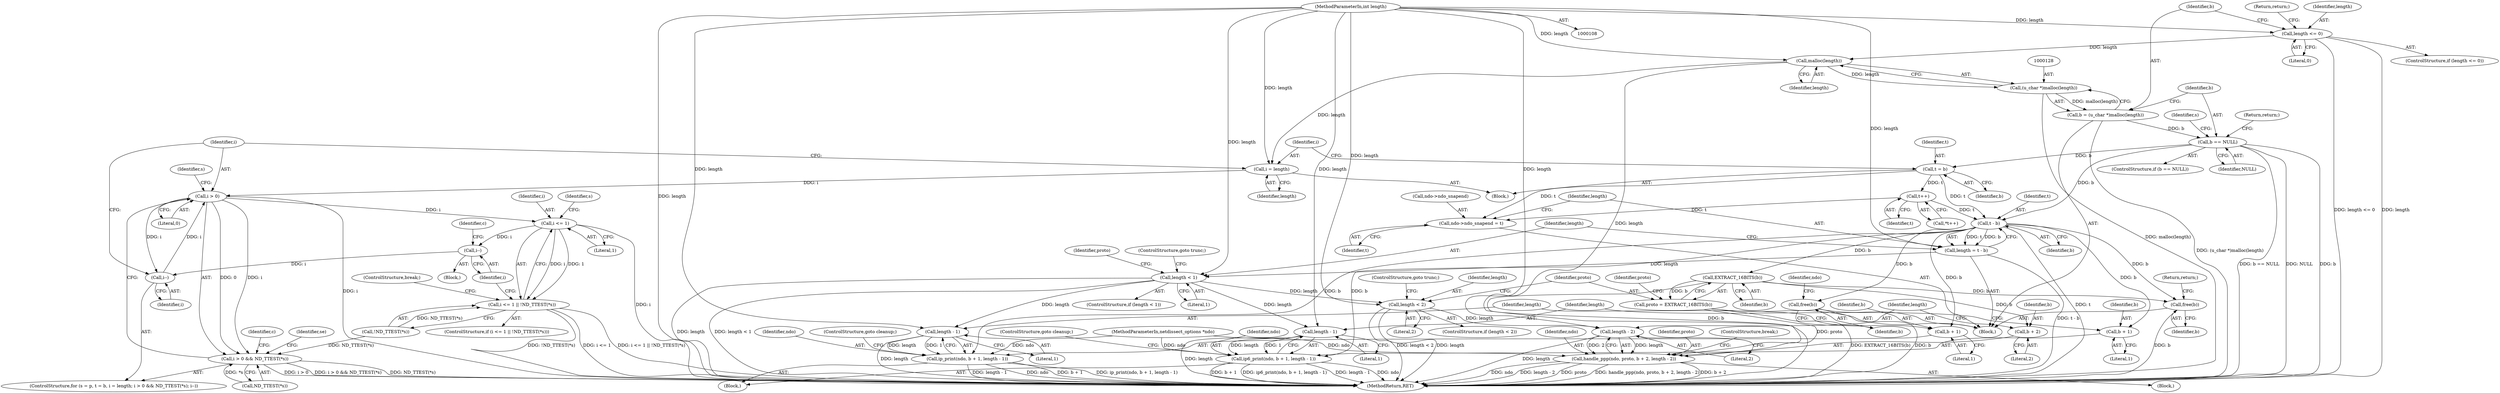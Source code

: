 digraph "0_tcpdump_0f95d441e4b5d7512cc5c326c8668a120e048eda@API" {
"1000129" [label="(Call,malloc(length))"];
"1000121" [label="(Call,length <= 0)"];
"1000111" [label="(MethodParameterIn,int length)"];
"1000127" [label="(Call,(u_char *)malloc(length))"];
"1000125" [label="(Call,b = (u_char *)malloc(length))"];
"1000132" [label="(Call,b == NULL)"];
"1000142" [label="(Call,t = b)"];
"1000189" [label="(Call,t++)"];
"1000197" [label="(Call,ndo->ndo_snapend = t)"];
"1000204" [label="(Call,t - b)"];
"1000202" [label="(Call,length = t - b)"];
"1000208" [label="(Call,length < 1)"];
"1000225" [label="(Call,length - 1)"];
"1000220" [label="(Call,ip_print(ndo, b + 1, length - 1))"];
"1000235" [label="(Call,length - 1)"];
"1000230" [label="(Call,ip6_print(ndo, b + 1, length - 1))"];
"1000242" [label="(Call,length < 2)"];
"1000281" [label="(Call,length - 2)"];
"1000275" [label="(Call,handle_ppp(ndo, proto, b + 2, length - 2))"];
"1000222" [label="(Call,b + 1)"];
"1000232" [label="(Call,b + 1)"];
"1000248" [label="(Call,EXTRACT_16BITS(b))"];
"1000246" [label="(Call,proto = EXTRACT_16BITS(b))"];
"1000278" [label="(Call,b + 2)"];
"1000291" [label="(Call,free(b))"];
"1000300" [label="(Call,free(b))"];
"1000145" [label="(Call,i = length)"];
"1000149" [label="(Call,i > 0)"];
"1000148" [label="(Call,i > 0 && ND_TTEST(*s))"];
"1000155" [label="(Call,i--)"];
"1000170" [label="(Call,i <= 1)"];
"1000169" [label="(Call,i <= 1 || !ND_TTEST(*s))"];
"1000178" [label="(Call,i--)"];
"1000135" [label="(Return,return;)"];
"1000150" [label="(Identifier,i)"];
"1000249" [label="(Identifier,b)"];
"1000156" [label="(Identifier,i)"];
"1000245" [label="(ControlStructure,goto trunc;)"];
"1000213" [label="(Identifier,proto)"];
"1000280" [label="(Literal,2)"];
"1000176" [label="(Identifier,s)"];
"1000232" [label="(Call,b + 1)"];
"1000179" [label="(Identifier,i)"];
"1000125" [label="(Call,b = (u_char *)malloc(length))"];
"1000291" [label="(Call,free(b))"];
"1000292" [label="(Identifier,b)"];
"1000143" [label="(Identifier,t)"];
"1000275" [label="(Call,handle_ppp(ndo, proto, b + 2, length - 2))"];
"1000281" [label="(Call,length - 2)"];
"1000154" [label="(Identifier,s)"];
"1000134" [label="(Identifier,NULL)"];
"1000304" [label="(Identifier,ndo)"];
"1000282" [label="(Identifier,length)"];
"1000230" [label="(Call,ip6_print(ndo, b + 1, length - 1))"];
"1000278" [label="(Call,b + 2)"];
"1000172" [label="(Literal,1)"];
"1000222" [label="(Call,b + 1)"];
"1000147" [label="(Identifier,length)"];
"1000228" [label="(ControlStructure,goto cleanup;)"];
"1000306" [label="(MethodReturn,RET)"];
"1000123" [label="(Literal,0)"];
"1000293" [label="(Return,return;)"];
"1000300" [label="(Call,free(b))"];
"1000243" [label="(Identifier,length)"];
"1000142" [label="(Call,t = b)"];
"1000127" [label="(Call,(u_char *)malloc(length))"];
"1000132" [label="(Call,b == NULL)"];
"1000177" [label="(ControlStructure,break;)"];
"1000277" [label="(Identifier,proto)"];
"1000203" [label="(Identifier,length)"];
"1000211" [label="(ControlStructure,goto trunc;)"];
"1000148" [label="(Call,i > 0 && ND_TTEST(*s))"];
"1000170" [label="(Call,i <= 1)"];
"1000236" [label="(Identifier,length)"];
"1000283" [label="(Literal,2)"];
"1000167" [label="(Block,)"];
"1000205" [label="(Identifier,t)"];
"1000131" [label="(ControlStructure,if (b == NULL))"];
"1000149" [label="(Call,i > 0)"];
"1000190" [label="(Identifier,t)"];
"1000141" [label="(Block,)"];
"1000233" [label="(Identifier,b)"];
"1000284" [label="(ControlStructure,break;)"];
"1000151" [label="(Literal,0)"];
"1000126" [label="(Identifier,b)"];
"1000139" [label="(Identifier,s)"];
"1000221" [label="(Identifier,ndo)"];
"1000207" [label="(ControlStructure,if (length < 1))"];
"1000235" [label="(Call,length - 1)"];
"1000244" [label="(Literal,2)"];
"1000237" [label="(Literal,1)"];
"1000231" [label="(Identifier,ndo)"];
"1000251" [label="(Identifier,proto)"];
"1000224" [label="(Literal,1)"];
"1000129" [label="(Call,malloc(length))"];
"1000111" [label="(MethodParameterIn,int length)"];
"1000225" [label="(Call,length - 1)"];
"1000201" [label="(Identifier,t)"];
"1000279" [label="(Identifier,b)"];
"1000122" [label="(Identifier,length)"];
"1000130" [label="(Identifier,length)"];
"1000169" [label="(Call,i <= 1 || !ND_TTEST(*s))"];
"1000189" [label="(Call,t++)"];
"1000247" [label="(Identifier,proto)"];
"1000209" [label="(Identifier,length)"];
"1000109" [label="(MethodParameterIn,netdissect_options *ndo)"];
"1000136" [label="(ControlStructure,for (s = p, t = b, i = length; i > 0 && ND_TTEST(*s); i--))"];
"1000168" [label="(ControlStructure,if (i <= 1 || !ND_TTEST(*s)))"];
"1000188" [label="(Call,*t++)"];
"1000181" [label="(Identifier,c)"];
"1000206" [label="(Identifier,b)"];
"1000159" [label="(Identifier,c)"];
"1000121" [label="(Call,length <= 0)"];
"1000112" [label="(Block,)"];
"1000220" [label="(Call,ip_print(ndo, b + 1, length - 1))"];
"1000218" [label="(Block,)"];
"1000223" [label="(Identifier,b)"];
"1000120" [label="(ControlStructure,if (length <= 0))"];
"1000144" [label="(Identifier,b)"];
"1000234" [label="(Literal,1)"];
"1000124" [label="(Return,return;)"];
"1000202" [label="(Call,length = t - b)"];
"1000248" [label="(Call,EXTRACT_16BITS(b))"];
"1000246" [label="(Call,proto = EXTRACT_16BITS(b))"];
"1000198" [label="(Call,ndo->ndo_snapend)"];
"1000197" [label="(Call,ndo->ndo_snapend = t)"];
"1000146" [label="(Identifier,i)"];
"1000155" [label="(Call,i--)"];
"1000204" [label="(Call,t - b)"];
"1000242" [label="(Call,length < 2)"];
"1000210" [label="(Literal,1)"];
"1000133" [label="(Identifier,b)"];
"1000178" [label="(Call,i--)"];
"1000173" [label="(Call,!ND_TTEST(*s))"];
"1000241" [label="(ControlStructure,if (length < 2))"];
"1000301" [label="(Identifier,b)"];
"1000208" [label="(Call,length < 1)"];
"1000238" [label="(ControlStructure,goto cleanup;)"];
"1000227" [label="(Literal,1)"];
"1000145" [label="(Call,i = length)"];
"1000193" [label="(Identifier,se)"];
"1000152" [label="(Call,ND_TTEST(*s))"];
"1000252" [label="(Block,)"];
"1000276" [label="(Identifier,ndo)"];
"1000226" [label="(Identifier,length)"];
"1000171" [label="(Identifier,i)"];
"1000129" -> "1000127"  [label="AST: "];
"1000129" -> "1000130"  [label="CFG: "];
"1000130" -> "1000129"  [label="AST: "];
"1000127" -> "1000129"  [label="CFG: "];
"1000129" -> "1000306"  [label="DDG: length"];
"1000129" -> "1000127"  [label="DDG: length"];
"1000121" -> "1000129"  [label="DDG: length"];
"1000111" -> "1000129"  [label="DDG: length"];
"1000129" -> "1000145"  [label="DDG: length"];
"1000121" -> "1000120"  [label="AST: "];
"1000121" -> "1000123"  [label="CFG: "];
"1000122" -> "1000121"  [label="AST: "];
"1000123" -> "1000121"  [label="AST: "];
"1000124" -> "1000121"  [label="CFG: "];
"1000126" -> "1000121"  [label="CFG: "];
"1000121" -> "1000306"  [label="DDG: length <= 0"];
"1000121" -> "1000306"  [label="DDG: length"];
"1000111" -> "1000121"  [label="DDG: length"];
"1000111" -> "1000108"  [label="AST: "];
"1000111" -> "1000306"  [label="DDG: length"];
"1000111" -> "1000145"  [label="DDG: length"];
"1000111" -> "1000202"  [label="DDG: length"];
"1000111" -> "1000208"  [label="DDG: length"];
"1000111" -> "1000225"  [label="DDG: length"];
"1000111" -> "1000235"  [label="DDG: length"];
"1000111" -> "1000242"  [label="DDG: length"];
"1000111" -> "1000281"  [label="DDG: length"];
"1000127" -> "1000125"  [label="AST: "];
"1000128" -> "1000127"  [label="AST: "];
"1000125" -> "1000127"  [label="CFG: "];
"1000127" -> "1000306"  [label="DDG: malloc(length)"];
"1000127" -> "1000125"  [label="DDG: malloc(length)"];
"1000125" -> "1000112"  [label="AST: "];
"1000126" -> "1000125"  [label="AST: "];
"1000133" -> "1000125"  [label="CFG: "];
"1000125" -> "1000306"  [label="DDG: (u_char *)malloc(length)"];
"1000125" -> "1000132"  [label="DDG: b"];
"1000132" -> "1000131"  [label="AST: "];
"1000132" -> "1000134"  [label="CFG: "];
"1000133" -> "1000132"  [label="AST: "];
"1000134" -> "1000132"  [label="AST: "];
"1000135" -> "1000132"  [label="CFG: "];
"1000139" -> "1000132"  [label="CFG: "];
"1000132" -> "1000306"  [label="DDG: b == NULL"];
"1000132" -> "1000306"  [label="DDG: NULL"];
"1000132" -> "1000306"  [label="DDG: b"];
"1000132" -> "1000142"  [label="DDG: b"];
"1000132" -> "1000204"  [label="DDG: b"];
"1000142" -> "1000141"  [label="AST: "];
"1000142" -> "1000144"  [label="CFG: "];
"1000143" -> "1000142"  [label="AST: "];
"1000144" -> "1000142"  [label="AST: "];
"1000146" -> "1000142"  [label="CFG: "];
"1000142" -> "1000189"  [label="DDG: t"];
"1000142" -> "1000197"  [label="DDG: t"];
"1000142" -> "1000204"  [label="DDG: t"];
"1000189" -> "1000188"  [label="AST: "];
"1000189" -> "1000190"  [label="CFG: "];
"1000190" -> "1000189"  [label="AST: "];
"1000188" -> "1000189"  [label="CFG: "];
"1000189" -> "1000197"  [label="DDG: t"];
"1000189" -> "1000204"  [label="DDG: t"];
"1000197" -> "1000112"  [label="AST: "];
"1000197" -> "1000201"  [label="CFG: "];
"1000198" -> "1000197"  [label="AST: "];
"1000201" -> "1000197"  [label="AST: "];
"1000203" -> "1000197"  [label="CFG: "];
"1000204" -> "1000202"  [label="AST: "];
"1000204" -> "1000206"  [label="CFG: "];
"1000205" -> "1000204"  [label="AST: "];
"1000206" -> "1000204"  [label="AST: "];
"1000202" -> "1000204"  [label="CFG: "];
"1000204" -> "1000306"  [label="DDG: t"];
"1000204" -> "1000202"  [label="DDG: t"];
"1000204" -> "1000202"  [label="DDG: b"];
"1000204" -> "1000220"  [label="DDG: b"];
"1000204" -> "1000222"  [label="DDG: b"];
"1000204" -> "1000230"  [label="DDG: b"];
"1000204" -> "1000232"  [label="DDG: b"];
"1000204" -> "1000248"  [label="DDG: b"];
"1000204" -> "1000291"  [label="DDG: b"];
"1000204" -> "1000300"  [label="DDG: b"];
"1000202" -> "1000112"  [label="AST: "];
"1000203" -> "1000202"  [label="AST: "];
"1000209" -> "1000202"  [label="CFG: "];
"1000202" -> "1000306"  [label="DDG: t - b"];
"1000202" -> "1000208"  [label="DDG: length"];
"1000208" -> "1000207"  [label="AST: "];
"1000208" -> "1000210"  [label="CFG: "];
"1000209" -> "1000208"  [label="AST: "];
"1000210" -> "1000208"  [label="AST: "];
"1000211" -> "1000208"  [label="CFG: "];
"1000213" -> "1000208"  [label="CFG: "];
"1000208" -> "1000306"  [label="DDG: length"];
"1000208" -> "1000306"  [label="DDG: length < 1"];
"1000208" -> "1000225"  [label="DDG: length"];
"1000208" -> "1000235"  [label="DDG: length"];
"1000208" -> "1000242"  [label="DDG: length"];
"1000225" -> "1000220"  [label="AST: "];
"1000225" -> "1000227"  [label="CFG: "];
"1000226" -> "1000225"  [label="AST: "];
"1000227" -> "1000225"  [label="AST: "];
"1000220" -> "1000225"  [label="CFG: "];
"1000225" -> "1000306"  [label="DDG: length"];
"1000225" -> "1000220"  [label="DDG: length"];
"1000225" -> "1000220"  [label="DDG: 1"];
"1000220" -> "1000218"  [label="AST: "];
"1000221" -> "1000220"  [label="AST: "];
"1000222" -> "1000220"  [label="AST: "];
"1000228" -> "1000220"  [label="CFG: "];
"1000220" -> "1000306"  [label="DDG: length - 1"];
"1000220" -> "1000306"  [label="DDG: ndo"];
"1000220" -> "1000306"  [label="DDG: b + 1"];
"1000220" -> "1000306"  [label="DDG: ip_print(ndo, b + 1, length - 1)"];
"1000109" -> "1000220"  [label="DDG: ndo"];
"1000235" -> "1000230"  [label="AST: "];
"1000235" -> "1000237"  [label="CFG: "];
"1000236" -> "1000235"  [label="AST: "];
"1000237" -> "1000235"  [label="AST: "];
"1000230" -> "1000235"  [label="CFG: "];
"1000235" -> "1000306"  [label="DDG: length"];
"1000235" -> "1000230"  [label="DDG: length"];
"1000235" -> "1000230"  [label="DDG: 1"];
"1000230" -> "1000218"  [label="AST: "];
"1000231" -> "1000230"  [label="AST: "];
"1000232" -> "1000230"  [label="AST: "];
"1000238" -> "1000230"  [label="CFG: "];
"1000230" -> "1000306"  [label="DDG: length - 1"];
"1000230" -> "1000306"  [label="DDG: ndo"];
"1000230" -> "1000306"  [label="DDG: b + 1"];
"1000230" -> "1000306"  [label="DDG: ip6_print(ndo, b + 1, length - 1)"];
"1000109" -> "1000230"  [label="DDG: ndo"];
"1000242" -> "1000241"  [label="AST: "];
"1000242" -> "1000244"  [label="CFG: "];
"1000243" -> "1000242"  [label="AST: "];
"1000244" -> "1000242"  [label="AST: "];
"1000245" -> "1000242"  [label="CFG: "];
"1000247" -> "1000242"  [label="CFG: "];
"1000242" -> "1000306"  [label="DDG: length < 2"];
"1000242" -> "1000306"  [label="DDG: length"];
"1000242" -> "1000281"  [label="DDG: length"];
"1000281" -> "1000275"  [label="AST: "];
"1000281" -> "1000283"  [label="CFG: "];
"1000282" -> "1000281"  [label="AST: "];
"1000283" -> "1000281"  [label="AST: "];
"1000275" -> "1000281"  [label="CFG: "];
"1000281" -> "1000306"  [label="DDG: length"];
"1000281" -> "1000275"  [label="DDG: length"];
"1000281" -> "1000275"  [label="DDG: 2"];
"1000275" -> "1000252"  [label="AST: "];
"1000276" -> "1000275"  [label="AST: "];
"1000277" -> "1000275"  [label="AST: "];
"1000278" -> "1000275"  [label="AST: "];
"1000284" -> "1000275"  [label="CFG: "];
"1000275" -> "1000306"  [label="DDG: handle_ppp(ndo, proto, b + 2, length - 2)"];
"1000275" -> "1000306"  [label="DDG: b + 2"];
"1000275" -> "1000306"  [label="DDG: ndo"];
"1000275" -> "1000306"  [label="DDG: length - 2"];
"1000275" -> "1000306"  [label="DDG: proto"];
"1000109" -> "1000275"  [label="DDG: ndo"];
"1000246" -> "1000275"  [label="DDG: proto"];
"1000248" -> "1000275"  [label="DDG: b"];
"1000222" -> "1000224"  [label="CFG: "];
"1000223" -> "1000222"  [label="AST: "];
"1000224" -> "1000222"  [label="AST: "];
"1000226" -> "1000222"  [label="CFG: "];
"1000232" -> "1000234"  [label="CFG: "];
"1000233" -> "1000232"  [label="AST: "];
"1000234" -> "1000232"  [label="AST: "];
"1000236" -> "1000232"  [label="CFG: "];
"1000248" -> "1000246"  [label="AST: "];
"1000248" -> "1000249"  [label="CFG: "];
"1000249" -> "1000248"  [label="AST: "];
"1000246" -> "1000248"  [label="CFG: "];
"1000248" -> "1000246"  [label="DDG: b"];
"1000248" -> "1000278"  [label="DDG: b"];
"1000248" -> "1000291"  [label="DDG: b"];
"1000246" -> "1000112"  [label="AST: "];
"1000247" -> "1000246"  [label="AST: "];
"1000251" -> "1000246"  [label="CFG: "];
"1000246" -> "1000306"  [label="DDG: EXTRACT_16BITS(b)"];
"1000278" -> "1000280"  [label="CFG: "];
"1000279" -> "1000278"  [label="AST: "];
"1000280" -> "1000278"  [label="AST: "];
"1000282" -> "1000278"  [label="CFG: "];
"1000291" -> "1000112"  [label="AST: "];
"1000291" -> "1000292"  [label="CFG: "];
"1000292" -> "1000291"  [label="AST: "];
"1000293" -> "1000291"  [label="CFG: "];
"1000291" -> "1000306"  [label="DDG: b"];
"1000300" -> "1000112"  [label="AST: "];
"1000300" -> "1000301"  [label="CFG: "];
"1000301" -> "1000300"  [label="AST: "];
"1000304" -> "1000300"  [label="CFG: "];
"1000300" -> "1000306"  [label="DDG: b"];
"1000145" -> "1000141"  [label="AST: "];
"1000145" -> "1000147"  [label="CFG: "];
"1000146" -> "1000145"  [label="AST: "];
"1000147" -> "1000145"  [label="AST: "];
"1000150" -> "1000145"  [label="CFG: "];
"1000145" -> "1000149"  [label="DDG: i"];
"1000149" -> "1000148"  [label="AST: "];
"1000149" -> "1000151"  [label="CFG: "];
"1000150" -> "1000149"  [label="AST: "];
"1000151" -> "1000149"  [label="AST: "];
"1000154" -> "1000149"  [label="CFG: "];
"1000148" -> "1000149"  [label="CFG: "];
"1000149" -> "1000306"  [label="DDG: i"];
"1000149" -> "1000148"  [label="DDG: i"];
"1000149" -> "1000148"  [label="DDG: 0"];
"1000155" -> "1000149"  [label="DDG: i"];
"1000149" -> "1000155"  [label="DDG: i"];
"1000149" -> "1000170"  [label="DDG: i"];
"1000148" -> "1000136"  [label="AST: "];
"1000148" -> "1000152"  [label="CFG: "];
"1000152" -> "1000148"  [label="AST: "];
"1000159" -> "1000148"  [label="CFG: "];
"1000193" -> "1000148"  [label="CFG: "];
"1000148" -> "1000306"  [label="DDG: ND_TTEST(*s)"];
"1000148" -> "1000306"  [label="DDG: i > 0"];
"1000148" -> "1000306"  [label="DDG: i > 0 && ND_TTEST(*s)"];
"1000173" -> "1000148"  [label="DDG: ND_TTEST(*s)"];
"1000152" -> "1000148"  [label="DDG: *s"];
"1000155" -> "1000136"  [label="AST: "];
"1000155" -> "1000156"  [label="CFG: "];
"1000156" -> "1000155"  [label="AST: "];
"1000150" -> "1000155"  [label="CFG: "];
"1000178" -> "1000155"  [label="DDG: i"];
"1000170" -> "1000169"  [label="AST: "];
"1000170" -> "1000172"  [label="CFG: "];
"1000171" -> "1000170"  [label="AST: "];
"1000172" -> "1000170"  [label="AST: "];
"1000176" -> "1000170"  [label="CFG: "];
"1000169" -> "1000170"  [label="CFG: "];
"1000170" -> "1000306"  [label="DDG: i"];
"1000170" -> "1000169"  [label="DDG: i"];
"1000170" -> "1000169"  [label="DDG: 1"];
"1000170" -> "1000178"  [label="DDG: i"];
"1000169" -> "1000168"  [label="AST: "];
"1000169" -> "1000173"  [label="CFG: "];
"1000173" -> "1000169"  [label="AST: "];
"1000177" -> "1000169"  [label="CFG: "];
"1000179" -> "1000169"  [label="CFG: "];
"1000169" -> "1000306"  [label="DDG: i <= 1 || !ND_TTEST(*s)"];
"1000169" -> "1000306"  [label="DDG: !ND_TTEST(*s)"];
"1000169" -> "1000306"  [label="DDG: i <= 1"];
"1000173" -> "1000169"  [label="DDG: ND_TTEST(*s)"];
"1000178" -> "1000167"  [label="AST: "];
"1000178" -> "1000179"  [label="CFG: "];
"1000179" -> "1000178"  [label="AST: "];
"1000181" -> "1000178"  [label="CFG: "];
}
